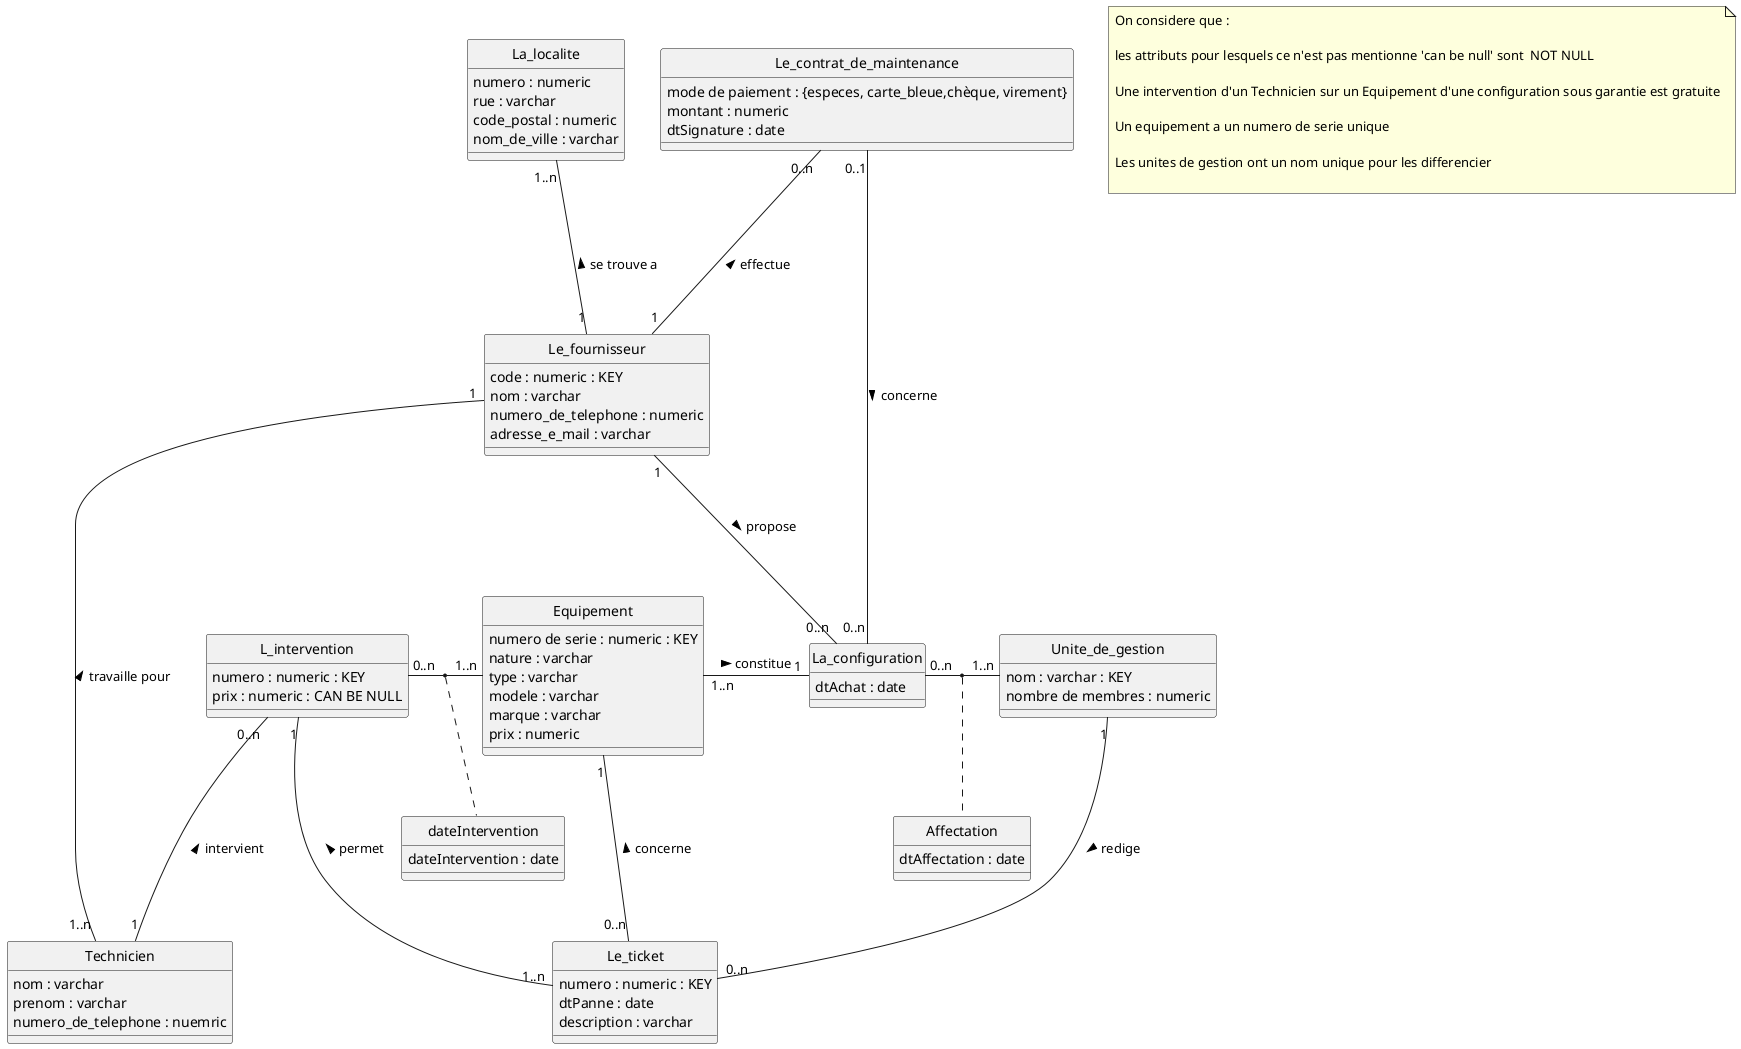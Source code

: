 @startuml
hide circle

class Equipement {
  numero de serie : numeric : KEY
  nature : varchar
  type : varchar
  modele : varchar
  marque : varchar
  prix : numeric
}

class Le_ticket {
  numero : numeric : KEY
  dtPanne : date
  description : varchar
}


class L_intervention {
  numero : numeric : KEY
  prix : numeric : CAN BE NULL
}

class Technicien {
  nom : varchar
  prenom : varchar
  numero_de_telephone : nuemric
}

class La_configuration {
  dtAchat : date
}


class Le_fournisseur {
  code : numeric : KEY
  nom : varchar
  numero_de_telephone : numeric
  adresse_e_mail : varchar
}

class La_localite {
  numero : numeric
  rue : varchar
  code_postal : numeric
  nom_de_ville : varchar
}


class Le_contrat_de_maintenance {
  mode de paiement : {especes, carte_bleue,chèque, virement}
  montant : numeric
  dtSignature : date
}


class Unite_de_gestion {
 nom : varchar : KEY
 nombre de membres : numeric
}


class Affectation {
  dtAffectation : date
}

class dateIntervention {
  dateIntervention : date
}

Le_fournisseur "1" -- "1..n" Technicien : travaille pour <
L_intervention "0..n" --- "1" Technicien : intervient <
La_configuration "0..n" - "1..n" Unite_de_gestion
(La_configuration,Unite_de_gestion) . Affectation
L_intervention "0..n" - "1..n" Equipement
Le_contrat_de_maintenance "0..1" -- "0..n" La_configuration : concerne >
Le_fournisseur "1" --- "0..n" La_configuration : propose >
Equipement "1..n" - "1" La_configuration : constitue >
La_localite "1..n" --- "1" Le_fournisseur : se trouve a <
Le_contrat_de_maintenance "0..n" --- "1" Le_fournisseur  : effectue <
Unite_de_gestion "1" --- "0..n" Le_ticket : redige >
Equipement "1" -- "0..n" Le_ticket : concerne <
L_intervention "1" -- "1..n" Le_ticket : permet <
(L_intervention,Equipement) . dateIntervention

note as n1
  On considere que :

  les attributs pour lesquels ce n'est pas mentionne 'can be null' sont  NOT NULL

  Une intervention d'un Technicien sur un Equipement d'une configuration sous garantie est gratuite

  Un equipement a un numero de serie unique

  Les unites de gestion ont un nom unique pour les differencier

 end note

@enduml
